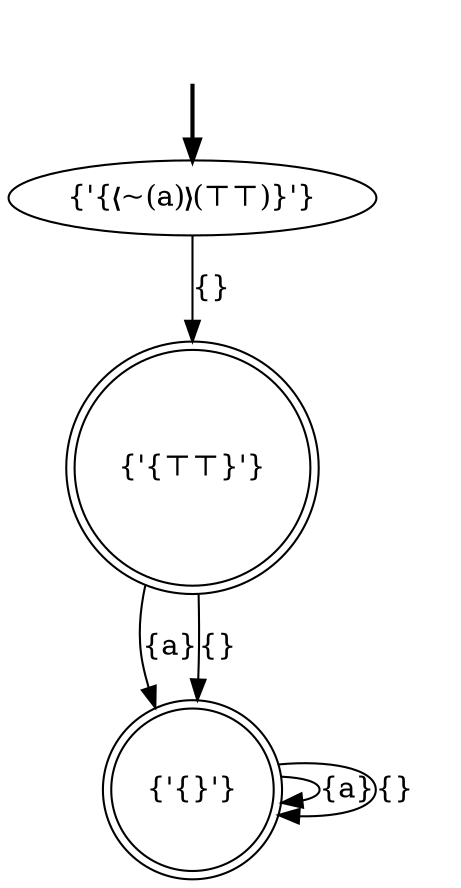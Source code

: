 digraph {
	fake [style=invisible]
	"{'{❬~(a)❭(⊤⊤)}'}" [root=true]
	"{'{}'}" [shape=doublecircle]
	"{'{⊤⊤}'}" [shape=doublecircle]
	fake -> "{'{❬~(a)❭(⊤⊤)}'}" [style=bold]
	"{'{❬~(a)❭(⊤⊤)}'}" -> "{'{⊤⊤}'}" [label="{}"]
	"{'{⊤⊤}'}" -> "{'{}'}" [label="{a}"]
	"{'{}'}" -> "{'{}'}" [label="{a}"]
	"{'{}'}" -> "{'{}'}" [label="{}"]
	"{'{⊤⊤}'}" -> "{'{}'}" [label="{}"]
}
